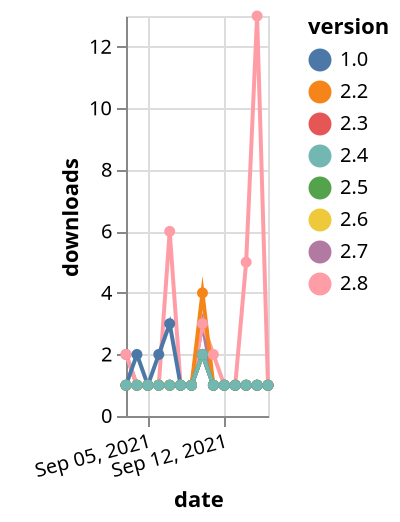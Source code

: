 {"$schema": "https://vega.github.io/schema/vega-lite/v5.json", "description": "A simple bar chart with embedded data.", "data": {"values": [{"date": "2021-09-03", "total": 161, "delta": 1, "version": "2.3"}, {"date": "2021-09-04", "total": 162, "delta": 1, "version": "2.3"}, {"date": "2021-09-05", "total": 163, "delta": 1, "version": "2.3"}, {"date": "2021-09-06", "total": 164, "delta": 1, "version": "2.3"}, {"date": "2021-09-07", "total": 165, "delta": 1, "version": "2.3"}, {"date": "2021-09-08", "total": 166, "delta": 1, "version": "2.3"}, {"date": "2021-09-09", "total": 167, "delta": 1, "version": "2.3"}, {"date": "2021-09-10", "total": 169, "delta": 2, "version": "2.3"}, {"date": "2021-09-11", "total": 170, "delta": 1, "version": "2.3"}, {"date": "2021-09-12", "total": 171, "delta": 1, "version": "2.3"}, {"date": "2021-09-13", "total": 172, "delta": 1, "version": "2.3"}, {"date": "2021-09-14", "total": 173, "delta": 1, "version": "2.3"}, {"date": "2021-09-15", "total": 174, "delta": 1, "version": "2.3"}, {"date": "2021-09-16", "total": 175, "delta": 1, "version": "2.3"}, {"date": "2021-09-03", "total": 196, "delta": 2, "version": "2.7"}, {"date": "2021-09-04", "total": 197, "delta": 1, "version": "2.7"}, {"date": "2021-09-05", "total": 198, "delta": 1, "version": "2.7"}, {"date": "2021-09-06", "total": 199, "delta": 1, "version": "2.7"}, {"date": "2021-09-07", "total": 200, "delta": 1, "version": "2.7"}, {"date": "2021-09-08", "total": 201, "delta": 1, "version": "2.7"}, {"date": "2021-09-09", "total": 202, "delta": 1, "version": "2.7"}, {"date": "2021-09-10", "total": 205, "delta": 3, "version": "2.7"}, {"date": "2021-09-11", "total": 206, "delta": 1, "version": "2.7"}, {"date": "2021-09-12", "total": 207, "delta": 1, "version": "2.7"}, {"date": "2021-09-13", "total": 208, "delta": 1, "version": "2.7"}, {"date": "2021-09-14", "total": 209, "delta": 1, "version": "2.7"}, {"date": "2021-09-15", "total": 210, "delta": 1, "version": "2.7"}, {"date": "2021-09-16", "total": 211, "delta": 1, "version": "2.7"}, {"date": "2021-09-03", "total": 204, "delta": 2, "version": "2.8"}, {"date": "2021-09-04", "total": 205, "delta": 1, "version": "2.8"}, {"date": "2021-09-05", "total": 206, "delta": 1, "version": "2.8"}, {"date": "2021-09-06", "total": 207, "delta": 1, "version": "2.8"}, {"date": "2021-09-07", "total": 213, "delta": 6, "version": "2.8"}, {"date": "2021-09-08", "total": 214, "delta": 1, "version": "2.8"}, {"date": "2021-09-09", "total": 215, "delta": 1, "version": "2.8"}, {"date": "2021-09-10", "total": 218, "delta": 3, "version": "2.8"}, {"date": "2021-09-11", "total": 220, "delta": 2, "version": "2.8"}, {"date": "2021-09-12", "total": 221, "delta": 1, "version": "2.8"}, {"date": "2021-09-13", "total": 222, "delta": 1, "version": "2.8"}, {"date": "2021-09-14", "total": 227, "delta": 5, "version": "2.8"}, {"date": "2021-09-15", "total": 240, "delta": 13, "version": "2.8"}, {"date": "2021-09-16", "total": 241, "delta": 1, "version": "2.8"}, {"date": "2021-09-03", "total": 164, "delta": 1, "version": "2.6"}, {"date": "2021-09-04", "total": 165, "delta": 1, "version": "2.6"}, {"date": "2021-09-05", "total": 166, "delta": 1, "version": "2.6"}, {"date": "2021-09-06", "total": 167, "delta": 1, "version": "2.6"}, {"date": "2021-09-07", "total": 168, "delta": 1, "version": "2.6"}, {"date": "2021-09-08", "total": 169, "delta": 1, "version": "2.6"}, {"date": "2021-09-09", "total": 170, "delta": 1, "version": "2.6"}, {"date": "2021-09-10", "total": 172, "delta": 2, "version": "2.6"}, {"date": "2021-09-11", "total": 173, "delta": 1, "version": "2.6"}, {"date": "2021-09-12", "total": 174, "delta": 1, "version": "2.6"}, {"date": "2021-09-13", "total": 175, "delta": 1, "version": "2.6"}, {"date": "2021-09-14", "total": 176, "delta": 1, "version": "2.6"}, {"date": "2021-09-15", "total": 177, "delta": 1, "version": "2.6"}, {"date": "2021-09-16", "total": 178, "delta": 1, "version": "2.6"}, {"date": "2021-09-03", "total": 311, "delta": 1, "version": "2.2"}, {"date": "2021-09-04", "total": 312, "delta": 1, "version": "2.2"}, {"date": "2021-09-05", "total": 313, "delta": 1, "version": "2.2"}, {"date": "2021-09-06", "total": 314, "delta": 1, "version": "2.2"}, {"date": "2021-09-07", "total": 315, "delta": 1, "version": "2.2"}, {"date": "2021-09-08", "total": 316, "delta": 1, "version": "2.2"}, {"date": "2021-09-09", "total": 317, "delta": 1, "version": "2.2"}, {"date": "2021-09-10", "total": 321, "delta": 4, "version": "2.2"}, {"date": "2021-09-11", "total": 322, "delta": 1, "version": "2.2"}, {"date": "2021-09-12", "total": 323, "delta": 1, "version": "2.2"}, {"date": "2021-09-13", "total": 324, "delta": 1, "version": "2.2"}, {"date": "2021-09-14", "total": 325, "delta": 1, "version": "2.2"}, {"date": "2021-09-15", "total": 326, "delta": 1, "version": "2.2"}, {"date": "2021-09-16", "total": 327, "delta": 1, "version": "2.2"}, {"date": "2021-09-03", "total": 517, "delta": 1, "version": "1.0"}, {"date": "2021-09-04", "total": 519, "delta": 2, "version": "1.0"}, {"date": "2021-09-05", "total": 520, "delta": 1, "version": "1.0"}, {"date": "2021-09-06", "total": 522, "delta": 2, "version": "1.0"}, {"date": "2021-09-07", "total": 525, "delta": 3, "version": "1.0"}, {"date": "2021-09-08", "total": 526, "delta": 1, "version": "1.0"}, {"date": "2021-09-09", "total": 527, "delta": 1, "version": "1.0"}, {"date": "2021-09-10", "total": 529, "delta": 2, "version": "1.0"}, {"date": "2021-09-11", "total": 530, "delta": 1, "version": "1.0"}, {"date": "2021-09-12", "total": 531, "delta": 1, "version": "1.0"}, {"date": "2021-09-13", "total": 532, "delta": 1, "version": "1.0"}, {"date": "2021-09-14", "total": 533, "delta": 1, "version": "1.0"}, {"date": "2021-09-15", "total": 534, "delta": 1, "version": "1.0"}, {"date": "2021-09-16", "total": 535, "delta": 1, "version": "1.0"}, {"date": "2021-09-03", "total": 154, "delta": 1, "version": "2.5"}, {"date": "2021-09-04", "total": 155, "delta": 1, "version": "2.5"}, {"date": "2021-09-05", "total": 156, "delta": 1, "version": "2.5"}, {"date": "2021-09-06", "total": 157, "delta": 1, "version": "2.5"}, {"date": "2021-09-07", "total": 158, "delta": 1, "version": "2.5"}, {"date": "2021-09-08", "total": 159, "delta": 1, "version": "2.5"}, {"date": "2021-09-09", "total": 160, "delta": 1, "version": "2.5"}, {"date": "2021-09-10", "total": 162, "delta": 2, "version": "2.5"}, {"date": "2021-09-11", "total": 163, "delta": 1, "version": "2.5"}, {"date": "2021-09-12", "total": 164, "delta": 1, "version": "2.5"}, {"date": "2021-09-13", "total": 165, "delta": 1, "version": "2.5"}, {"date": "2021-09-14", "total": 166, "delta": 1, "version": "2.5"}, {"date": "2021-09-15", "total": 167, "delta": 1, "version": "2.5"}, {"date": "2021-09-16", "total": 168, "delta": 1, "version": "2.5"}, {"date": "2021-09-03", "total": 161, "delta": 1, "version": "2.4"}, {"date": "2021-09-04", "total": 162, "delta": 1, "version": "2.4"}, {"date": "2021-09-05", "total": 163, "delta": 1, "version": "2.4"}, {"date": "2021-09-06", "total": 164, "delta": 1, "version": "2.4"}, {"date": "2021-09-07", "total": 165, "delta": 1, "version": "2.4"}, {"date": "2021-09-08", "total": 166, "delta": 1, "version": "2.4"}, {"date": "2021-09-09", "total": 167, "delta": 1, "version": "2.4"}, {"date": "2021-09-10", "total": 169, "delta": 2, "version": "2.4"}, {"date": "2021-09-11", "total": 170, "delta": 1, "version": "2.4"}, {"date": "2021-09-12", "total": 171, "delta": 1, "version": "2.4"}, {"date": "2021-09-13", "total": 172, "delta": 1, "version": "2.4"}, {"date": "2021-09-14", "total": 173, "delta": 1, "version": "2.4"}, {"date": "2021-09-15", "total": 174, "delta": 1, "version": "2.4"}, {"date": "2021-09-16", "total": 175, "delta": 1, "version": "2.4"}]}, "width": "container", "mark": {"type": "line", "point": {"filled": true}}, "encoding": {"x": {"field": "date", "type": "temporal", "timeUnit": "yearmonthdate", "title": "date", "axis": {"labelAngle": -15}}, "y": {"field": "delta", "type": "quantitative", "title": "downloads"}, "color": {"field": "version", "type": "nominal"}, "tooltip": {"field": "delta"}}}